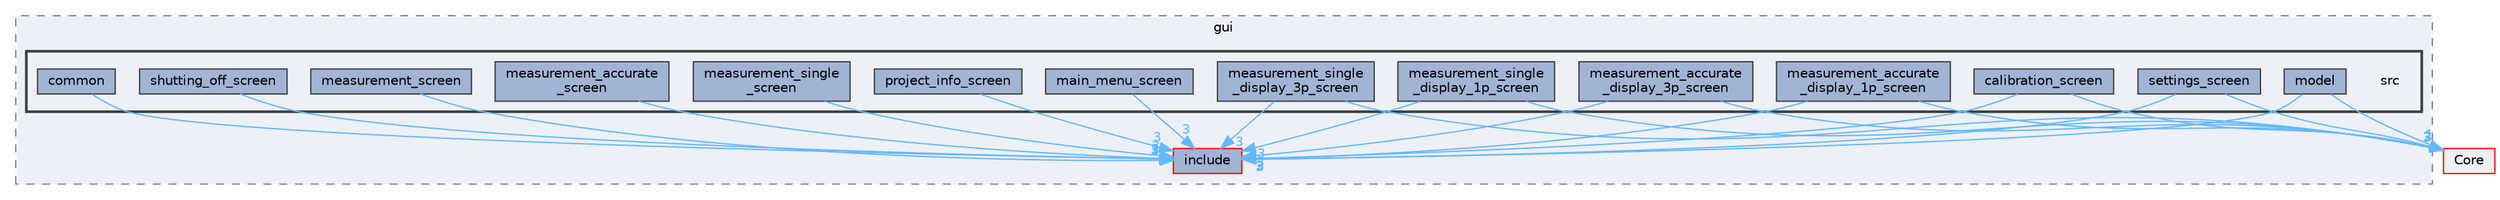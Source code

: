 digraph "C:/Users/aleja/Documents/Github/PM3-Cable_Monitor/Software/Cable-Monitor_TouchGFX/Cable_Monitor_Horwey/TouchGFX/gui/src"
{
 // LATEX_PDF_SIZE
  bgcolor="transparent";
  edge [fontname=Helvetica,fontsize=10,labelfontname=Helvetica,labelfontsize=10];
  node [fontname=Helvetica,fontsize=10,shape=box,height=0.2,width=0.4];
  compound=true
  subgraph clusterdir_bd96e3dfd9c426785519865ec5993562 {
    graph [ bgcolor="#edf0f7", pencolor="grey50", label="gui", fontname=Helvetica,fontsize=10 style="filled,dashed", URL="dir_bd96e3dfd9c426785519865ec5993562.html",tooltip=""]
  dir_7d0e74372a50d3721000a94171d7e601 [label="include", fillcolor="#a2b4d6", color="red", style="filled", URL="dir_7d0e74372a50d3721000a94171d7e601.html",tooltip=""];
  subgraph clusterdir_fead4d3918e78267d6332d052aea3780 {
    graph [ bgcolor="#edf0f7", pencolor="grey25", label="", fontname=Helvetica,fontsize=10 style="filled,bold", URL="dir_fead4d3918e78267d6332d052aea3780.html",tooltip=""]
    dir_fead4d3918e78267d6332d052aea3780 [shape=plaintext, label="src"];
  dir_8dc289ea7cbfe23b6d1775540545633a [label="calibration_screen", fillcolor="#a2b4d6", color="grey25", style="filled", URL="dir_8dc289ea7cbfe23b6d1775540545633a.html",tooltip=""];
  dir_e217004ef5820a573b58cc35aae813c0 [label="common", fillcolor="#a2b4d6", color="grey25", style="filled", URL="dir_e217004ef5820a573b58cc35aae813c0.html",tooltip=""];
  dir_0cf01bebdbe51b4f6b96d861060efaa9 [label="main_menu_screen", fillcolor="#a2b4d6", color="grey25", style="filled", URL="dir_0cf01bebdbe51b4f6b96d861060efaa9.html",tooltip=""];
  dir_6e911340634317515c605e82f836ac15 [label="measurement_accurate\l_display_1p_screen", fillcolor="#a2b4d6", color="grey25", style="filled", URL="dir_6e911340634317515c605e82f836ac15.html",tooltip=""];
  dir_631c675bfef1b69a3fd8b1cb0027b708 [label="measurement_accurate\l_display_3p_screen", fillcolor="#a2b4d6", color="grey25", style="filled", URL="dir_631c675bfef1b69a3fd8b1cb0027b708.html",tooltip=""];
  dir_42e5c127705d67c2fad8ae4b78656065 [label="measurement_accurate\l_screen", fillcolor="#a2b4d6", color="grey25", style="filled", URL="dir_42e5c127705d67c2fad8ae4b78656065.html",tooltip=""];
  dir_c280d29fc281f076269dcdb6210a62a1 [label="measurement_screen", fillcolor="#a2b4d6", color="grey25", style="filled", URL="dir_c280d29fc281f076269dcdb6210a62a1.html",tooltip=""];
  dir_92fd71686a09bc805ed0dddeb5cbf385 [label="measurement_single\l_display_1p_screen", fillcolor="#a2b4d6", color="grey25", style="filled", URL="dir_92fd71686a09bc805ed0dddeb5cbf385.html",tooltip=""];
  dir_b584ebc7390e5785fd07aa41a2ff1c08 [label="measurement_single\l_display_3p_screen", fillcolor="#a2b4d6", color="grey25", style="filled", URL="dir_b584ebc7390e5785fd07aa41a2ff1c08.html",tooltip=""];
  dir_dd4036934d9e7a5c6ceb34aa7f0ff56a [label="measurement_single\l_screen", fillcolor="#a2b4d6", color="grey25", style="filled", URL="dir_dd4036934d9e7a5c6ceb34aa7f0ff56a.html",tooltip=""];
  dir_e14c87fb07c9cf5c6e37d7b81b2d161f [label="model", fillcolor="#a2b4d6", color="grey25", style="filled", URL="dir_e14c87fb07c9cf5c6e37d7b81b2d161f.html",tooltip=""];
  dir_69db115e11e3983c6b0312b11a43f5eb [label="project_info_screen", fillcolor="#a2b4d6", color="grey25", style="filled", URL="dir_69db115e11e3983c6b0312b11a43f5eb.html",tooltip=""];
  dir_ead65db791c4ac2d83c915e6511402ee [label="settings_screen", fillcolor="#a2b4d6", color="grey25", style="filled", URL="dir_ead65db791c4ac2d83c915e6511402ee.html",tooltip=""];
  dir_69d5bd5ffa8e9d99ac1ea15ffc8797d9 [label="shutting_off_screen", fillcolor="#a2b4d6", color="grey25", style="filled", URL="dir_69d5bd5ffa8e9d99ac1ea15ffc8797d9.html",tooltip=""];
  }
  }
  dir_c6310732a22f63c0c2fc5595561e68f1 [label="Core", fillcolor="#edf0f7", color="red", style="filled", URL="dir_c6310732a22f63c0c2fc5595561e68f1.html",tooltip=""];
  dir_8dc289ea7cbfe23b6d1775540545633a->dir_7d0e74372a50d3721000a94171d7e601 [headlabel="3", labeldistance=1.5 headhref="dir_000001_000011.html" href="dir_000001_000011.html" color="steelblue1" fontcolor="steelblue1"];
  dir_8dc289ea7cbfe23b6d1775540545633a->dir_c6310732a22f63c0c2fc5595561e68f1 [headlabel="3", labeldistance=1.5 headhref="dir_000001_000005.html" href="dir_000001_000005.html" color="steelblue1" fontcolor="steelblue1"];
  dir_e217004ef5820a573b58cc35aae813c0->dir_7d0e74372a50d3721000a94171d7e601 [headlabel="1", labeldistance=1.5 headhref="dir_000003_000011.html" href="dir_000003_000011.html" color="steelblue1" fontcolor="steelblue1"];
  dir_0cf01bebdbe51b4f6b96d861060efaa9->dir_7d0e74372a50d3721000a94171d7e601 [headlabel="3", labeldistance=1.5 headhref="dir_000013_000011.html" href="dir_000013_000011.html" color="steelblue1" fontcolor="steelblue1"];
  dir_6e911340634317515c605e82f836ac15->dir_7d0e74372a50d3721000a94171d7e601 [headlabel="3", labeldistance=1.5 headhref="dir_000015_000011.html" href="dir_000015_000011.html" color="steelblue1" fontcolor="steelblue1"];
  dir_6e911340634317515c605e82f836ac15->dir_c6310732a22f63c0c2fc5595561e68f1 [headlabel="3", labeldistance=1.5 headhref="dir_000015_000005.html" href="dir_000015_000005.html" color="steelblue1" fontcolor="steelblue1"];
  dir_631c675bfef1b69a3fd8b1cb0027b708->dir_7d0e74372a50d3721000a94171d7e601 [headlabel="3", labeldistance=1.5 headhref="dir_000017_000011.html" href="dir_000017_000011.html" color="steelblue1" fontcolor="steelblue1"];
  dir_631c675bfef1b69a3fd8b1cb0027b708->dir_c6310732a22f63c0c2fc5595561e68f1 [headlabel="3", labeldistance=1.5 headhref="dir_000017_000005.html" href="dir_000017_000005.html" color="steelblue1" fontcolor="steelblue1"];
  dir_42e5c127705d67c2fad8ae4b78656065->dir_7d0e74372a50d3721000a94171d7e601 [headlabel="3", labeldistance=1.5 headhref="dir_000019_000011.html" href="dir_000019_000011.html" color="steelblue1" fontcolor="steelblue1"];
  dir_c280d29fc281f076269dcdb6210a62a1->dir_7d0e74372a50d3721000a94171d7e601 [headlabel="3", labeldistance=1.5 headhref="dir_000021_000011.html" href="dir_000021_000011.html" color="steelblue1" fontcolor="steelblue1"];
  dir_92fd71686a09bc805ed0dddeb5cbf385->dir_7d0e74372a50d3721000a94171d7e601 [headlabel="3", labeldistance=1.5 headhref="dir_000023_000011.html" href="dir_000023_000011.html" color="steelblue1" fontcolor="steelblue1"];
  dir_92fd71686a09bc805ed0dddeb5cbf385->dir_c6310732a22f63c0c2fc5595561e68f1 [headlabel="3", labeldistance=1.5 headhref="dir_000023_000005.html" href="dir_000023_000005.html" color="steelblue1" fontcolor="steelblue1"];
  dir_b584ebc7390e5785fd07aa41a2ff1c08->dir_7d0e74372a50d3721000a94171d7e601 [headlabel="3", labeldistance=1.5 headhref="dir_000025_000011.html" href="dir_000025_000011.html" color="steelblue1" fontcolor="steelblue1"];
  dir_b584ebc7390e5785fd07aa41a2ff1c08->dir_c6310732a22f63c0c2fc5595561e68f1 [headlabel="3", labeldistance=1.5 headhref="dir_000025_000005.html" href="dir_000025_000005.html" color="steelblue1" fontcolor="steelblue1"];
  dir_dd4036934d9e7a5c6ceb34aa7f0ff56a->dir_7d0e74372a50d3721000a94171d7e601 [headlabel="3", labeldistance=1.5 headhref="dir_000027_000011.html" href="dir_000027_000011.html" color="steelblue1" fontcolor="steelblue1"];
  dir_e14c87fb07c9cf5c6e37d7b81b2d161f->dir_7d0e74372a50d3721000a94171d7e601 [headlabel="2", labeldistance=1.5 headhref="dir_000029_000011.html" href="dir_000029_000011.html" color="steelblue1" fontcolor="steelblue1"];
  dir_e14c87fb07c9cf5c6e37d7b81b2d161f->dir_c6310732a22f63c0c2fc5595561e68f1 [headlabel="1", labeldistance=1.5 headhref="dir_000029_000005.html" href="dir_000029_000005.html" color="steelblue1" fontcolor="steelblue1"];
  dir_69db115e11e3983c6b0312b11a43f5eb->dir_7d0e74372a50d3721000a94171d7e601 [headlabel="3", labeldistance=1.5 headhref="dir_000031_000011.html" href="dir_000031_000011.html" color="steelblue1" fontcolor="steelblue1"];
  dir_ead65db791c4ac2d83c915e6511402ee->dir_7d0e74372a50d3721000a94171d7e601 [headlabel="3", labeldistance=1.5 headhref="dir_000033_000011.html" href="dir_000033_000011.html" color="steelblue1" fontcolor="steelblue1"];
  dir_ead65db791c4ac2d83c915e6511402ee->dir_c6310732a22f63c0c2fc5595561e68f1 [headlabel="2", labeldistance=1.5 headhref="dir_000033_000005.html" href="dir_000033_000005.html" color="steelblue1" fontcolor="steelblue1"];
  dir_69d5bd5ffa8e9d99ac1ea15ffc8797d9->dir_7d0e74372a50d3721000a94171d7e601 [headlabel="3", labeldistance=1.5 headhref="dir_000035_000011.html" href="dir_000035_000011.html" color="steelblue1" fontcolor="steelblue1"];
}
